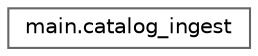 digraph "Graphical Class Hierarchy"
{
 // LATEX_PDF_SIZE
  bgcolor="transparent";
  edge [fontname=Helvetica,fontsize=10,labelfontname=Helvetica,labelfontsize=10];
  node [fontname=Helvetica,fontsize=10,shape=box,height=0.2,width=0.4];
  rankdir="LR";
  Node0 [id="Node000000",label="main.catalog_ingest",height=0.2,width=0.4,color="grey40", fillcolor="white", style="filled",URL="$classmain_1_1catalog__ingest.html",tooltip=" "];
}
